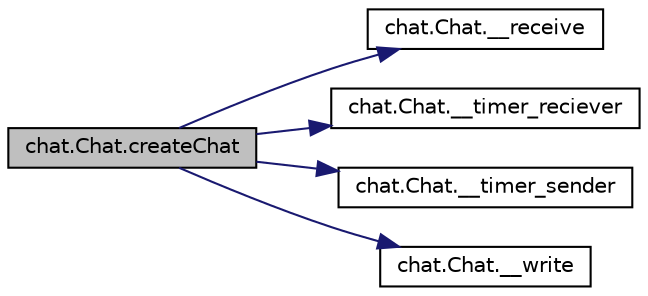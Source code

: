 digraph "chat.Chat.createChat"
{
 // LATEX_PDF_SIZE
  edge [fontname="Helvetica",fontsize="10",labelfontname="Helvetica",labelfontsize="10"];
  node [fontname="Helvetica",fontsize="10",shape=record];
  rankdir="LR";
  Node1 [label="chat.Chat.createChat",height=0.2,width=0.4,color="black", fillcolor="grey75", style="filled", fontcolor="black",tooltip=" "];
  Node1 -> Node2 [color="midnightblue",fontsize="10",style="solid",fontname="Helvetica"];
  Node2 [label="chat.Chat.__receive",height=0.2,width=0.4,color="black", fillcolor="white", style="filled",URL="$classchat_1_1_chat.html#a194c964de7eea321dba89a548fffdd04",tooltip=" "];
  Node1 -> Node3 [color="midnightblue",fontsize="10",style="solid",fontname="Helvetica"];
  Node3 [label="chat.Chat.__timer_reciever",height=0.2,width=0.4,color="black", fillcolor="white", style="filled",URL="$classchat_1_1_chat.html#aa52e3a559eb9458df4fe42ede24c7b8f",tooltip=" "];
  Node1 -> Node4 [color="midnightblue",fontsize="10",style="solid",fontname="Helvetica"];
  Node4 [label="chat.Chat.__timer_sender",height=0.2,width=0.4,color="black", fillcolor="white", style="filled",URL="$classchat_1_1_chat.html#af52fb8f5f97c9f0af59de25e0ce91249",tooltip=" "];
  Node1 -> Node5 [color="midnightblue",fontsize="10",style="solid",fontname="Helvetica"];
  Node5 [label="chat.Chat.__write",height=0.2,width=0.4,color="black", fillcolor="white", style="filled",URL="$classchat_1_1_chat.html#a9f8f202d9107b64d9e3c930d0b5caf51",tooltip=" "];
}
